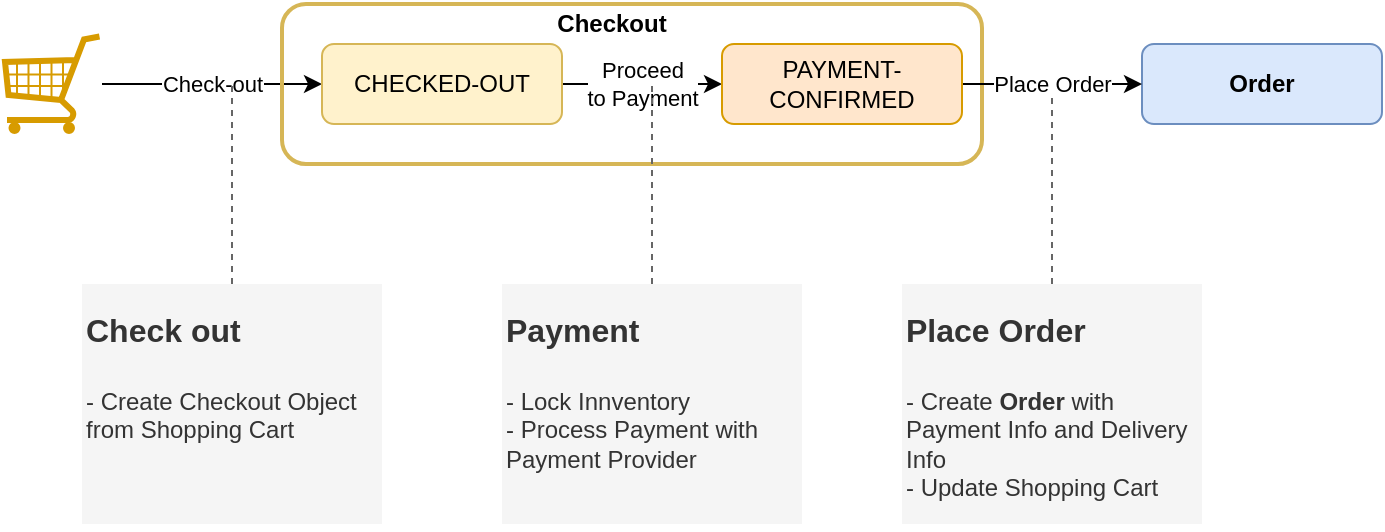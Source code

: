 <mxfile version="24.7.8">
  <diagram id="q6kRX4-M01hZTGkx8Dg6" name="OrderFlow">
    <mxGraphModel dx="1420" dy="822" grid="0" gridSize="10" guides="1" tooltips="1" connect="1" arrows="1" fold="1" page="0" pageScale="1" pageWidth="850" pageHeight="1100" math="0" shadow="0">
      <root>
        <mxCell id="0" />
        <mxCell id="1" parent="0" />
        <mxCell id="0NfagcmIJmzYptjgjSYn-4" value="Check-out" style="edgeStyle=orthogonalEdgeStyle;rounded=0;orthogonalLoop=1;jettySize=auto;html=1;entryX=0;entryY=0.5;entryDx=0;entryDy=0;" parent="1" source="0NfagcmIJmzYptjgjSYn-2" target="rPNVTWdC8MnqqpMeGFjJ-1" edge="1">
          <mxGeometry relative="1" as="geometry" />
        </mxCell>
        <mxCell id="0NfagcmIJmzYptjgjSYn-3" value="" style="rounded=1;whiteSpace=wrap;html=1;fillColor=none;strokeColor=#d6b656;strokeWidth=2;" parent="1" vertex="1">
          <mxGeometry x="250" y="100" width="350" height="80" as="geometry" />
        </mxCell>
        <mxCell id="0NfagcmIJmzYptjgjSYn-2" value="" style="verticalLabelPosition=bottom;shadow=0;dashed=0;align=center;html=1;verticalAlign=top;strokeWidth=1;shape=mxgraph.mockup.misc.shoppingCart;strokeColor=#d79b00;fillColor=#ffe6cc;" parent="1" vertex="1">
          <mxGeometry x="110" y="115" width="50" height="50" as="geometry" />
        </mxCell>
        <mxCell id="0NfagcmIJmzYptjgjSYn-6" style="edgeStyle=orthogonalEdgeStyle;rounded=0;orthogonalLoop=1;jettySize=auto;html=1;fillColor=#f5f5f5;strokeColor=#666666;endArrow=none;endFill=0;dashed=1;" parent="1" source="0NfagcmIJmzYptjgjSYn-5" edge="1">
          <mxGeometry relative="1" as="geometry">
            <mxPoint x="225" y="140" as="targetPoint" />
          </mxGeometry>
        </mxCell>
        <mxCell id="0NfagcmIJmzYptjgjSYn-5" value="&lt;h1 style=&quot;margin-top: 0px;&quot;&gt;&lt;font style=&quot;font-size: 16px;&quot;&gt;Check out&lt;/font&gt;&lt;/h1&gt;&lt;p&gt;&lt;span style=&quot;background-color: initial;&quot;&gt;- Create Checkout Object from Shopping Cart&lt;/span&gt;&lt;/p&gt;" style="text;html=1;whiteSpace=wrap;overflow=hidden;rounded=0;fillColor=#f5f5f5;fontColor=#333333;strokeColor=none;" parent="1" vertex="1">
          <mxGeometry x="150" y="240" width="150" height="120" as="geometry" />
        </mxCell>
        <mxCell id="0NfagcmIJmzYptjgjSYn-7" value="Order" style="rounded=1;whiteSpace=wrap;html=1;fillColor=#dae8fc;strokeColor=#6c8ebf;fontStyle=1" parent="1" vertex="1">
          <mxGeometry x="680" y="120" width="120" height="40" as="geometry" />
        </mxCell>
        <mxCell id="rPNVTWdC8MnqqpMeGFjJ-6" style="edgeStyle=orthogonalEdgeStyle;rounded=0;orthogonalLoop=1;jettySize=auto;html=1;dashed=1;strokeColor=#666666;align=center;verticalAlign=middle;fontFamily=Helvetica;fontSize=11;fontColor=default;labelBackgroundColor=default;endArrow=none;endFill=0;fillColor=#f5f5f5;" edge="1" parent="1" source="0NfagcmIJmzYptjgjSYn-9">
          <mxGeometry relative="1" as="geometry">
            <mxPoint x="635" y="140" as="targetPoint" />
          </mxGeometry>
        </mxCell>
        <mxCell id="0NfagcmIJmzYptjgjSYn-9" value="&lt;h1 style=&quot;margin-top: 0px;&quot;&gt;&lt;font style=&quot;font-size: 16px;&quot;&gt;Place Order&lt;/font&gt;&lt;/h1&gt;&lt;p&gt;- Create &lt;b&gt;Order &lt;/b&gt;with Payment Info and Delivery Info&lt;br&gt;- Update Shopping Cart&lt;/p&gt;" style="text;html=1;whiteSpace=wrap;overflow=hidden;rounded=0;fillColor=#f5f5f5;fontColor=#333333;strokeColor=none;" parent="1" vertex="1">
          <mxGeometry x="560" y="240" width="150" height="120" as="geometry" />
        </mxCell>
        <mxCell id="rPNVTWdC8MnqqpMeGFjJ-3" value="Proceed&lt;br&gt;to Payment" style="edgeStyle=orthogonalEdgeStyle;rounded=0;orthogonalLoop=1;jettySize=auto;html=1;" edge="1" parent="1" source="rPNVTWdC8MnqqpMeGFjJ-1" target="rPNVTWdC8MnqqpMeGFjJ-2">
          <mxGeometry relative="1" as="geometry" />
        </mxCell>
        <mxCell id="rPNVTWdC8MnqqpMeGFjJ-1" value="CHECKED-OUT" style="rounded=1;whiteSpace=wrap;html=1;fillColor=#fff2cc;strokeColor=#d6b656;" vertex="1" parent="1">
          <mxGeometry x="270" y="120" width="120" height="40" as="geometry" />
        </mxCell>
        <mxCell id="rPNVTWdC8MnqqpMeGFjJ-4" value="Place Order" style="edgeStyle=orthogonalEdgeStyle;rounded=0;orthogonalLoop=1;jettySize=auto;html=1;entryX=0;entryY=0.5;entryDx=0;entryDy=0;" edge="1" parent="1" source="rPNVTWdC8MnqqpMeGFjJ-2" target="0NfagcmIJmzYptjgjSYn-7">
          <mxGeometry relative="1" as="geometry" />
        </mxCell>
        <mxCell id="rPNVTWdC8MnqqpMeGFjJ-2" value="PAYMENT-CONFIRMED" style="rounded=1;whiteSpace=wrap;html=1;fillColor=#ffe6cc;strokeColor=#d79b00;" vertex="1" parent="1">
          <mxGeometry x="470" y="120" width="120" height="40" as="geometry" />
        </mxCell>
        <mxCell id="rPNVTWdC8MnqqpMeGFjJ-10" style="edgeStyle=orthogonalEdgeStyle;rounded=0;orthogonalLoop=1;jettySize=auto;html=1;dashed=1;strokeColor=#666666;align=center;verticalAlign=middle;fontFamily=Helvetica;fontSize=11;fontColor=default;labelBackgroundColor=default;endArrow=none;endFill=0;fillColor=#f5f5f5;" edge="1" parent="1" source="rPNVTWdC8MnqqpMeGFjJ-7">
          <mxGeometry relative="1" as="geometry">
            <mxPoint x="435" y="140" as="targetPoint" />
          </mxGeometry>
        </mxCell>
        <mxCell id="rPNVTWdC8MnqqpMeGFjJ-7" value="&lt;h1 style=&quot;margin-top: 0px;&quot;&gt;&lt;font style=&quot;font-size: 16px;&quot;&gt;Payment&lt;/font&gt;&lt;/h1&gt;&lt;p&gt;- Lock Innventory&lt;br&gt;- Process Payment with Payment Provider&lt;/p&gt;" style="text;html=1;whiteSpace=wrap;overflow=hidden;rounded=0;fillColor=#f5f5f5;fontColor=#333333;strokeColor=none;" vertex="1" parent="1">
          <mxGeometry x="360" y="240" width="150" height="120" as="geometry" />
        </mxCell>
        <mxCell id="rPNVTWdC8MnqqpMeGFjJ-8" value="&lt;b&gt;Checkout&lt;/b&gt;" style="text;html=1;align=center;verticalAlign=middle;whiteSpace=wrap;rounded=0;" vertex="1" parent="1">
          <mxGeometry x="360" y="98" width="110" height="24" as="geometry" />
        </mxCell>
      </root>
    </mxGraphModel>
  </diagram>
</mxfile>
